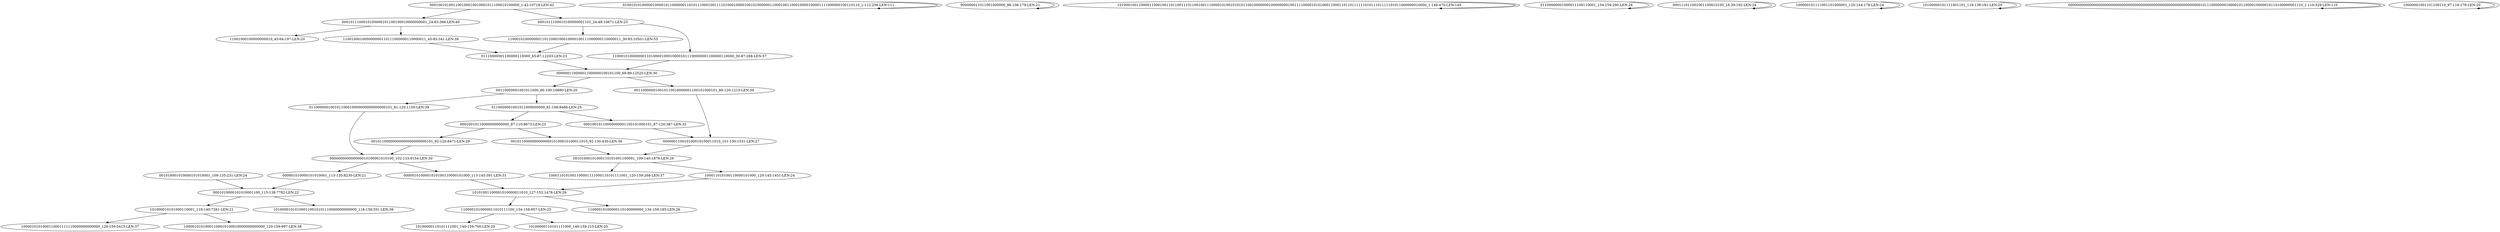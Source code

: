 digraph G {
    "1100001010000011010111100_134-158:957-LEN:25" -> "10100000110101111001_140-159:700-LEN:20";
    "1100001010000011010111100_134-158:957-LEN:25" -> "10100000110101111000_140-159:215-LEN:20";
    "00101000101000110101001100001_109-140:1876-LEN:29" -> "100011010100110000101000_120-145:1451-LEN:24";
    "00101000101000110101001100001_109-140:1876-LEN:29" -> "1000110101001100001111000110101111001_120-159:268-LEN:37";
    "0001011100010100000101100100010000000001_24-63:366-LEN:40" -> "11001000100000000010_45-64:197-LEN:20";
    "0001011100010100000101100100010000000001_24-63:366-LEN:40" -> "110010001000000000110111000000110000011_45-83:341-LEN:39";
    "010010101000001000010110000001101011100010011110100010000100101000000110001001100010000100001111000000100110110_1-112:256-LEN:111" -> "010010101000001000010110000001101011100010011110100010000100101000000110001001100010000100001111000000100110110_1-112:256-LEN:111";
    "101000010101000110001_118-140:7261-LEN:21" -> "1000010101000110001111110000000000000_120-159:5415-LEN:37";
    "101000010101000110001_118-140:7261-LEN:21" -> "10000101010001100010100010000000000000_120-159:997-LEN:38";
    "00010010110000000000000_87-110:8673-LEN:23" -> "00101100000000000000000000101_92-120:8471-LEN:29";
    "00010010110000000000000_87-110:8673-LEN:23" -> "001011000000000000010100010100011010_92-130:430-LEN:36";
    "00101100000000000000000000101_92-120:8471-LEN:29" -> "000000000000000010100001010100_102-133:9154-LEN:30";
    "00110000001001011000_80-100:10680-LEN:20" -> "0110000001001011000000000_81-106:9486-LEN:25";
    "00110000001001011000_80-100:10680-LEN:20" -> "011000000100101100010000000000000000101_81-120:1150-LEN:39";
    "100011010100110000101000_120-145:1451-LEN:24" -> "10101001100001010000011010_127-152:1478-LEN:26";
    "000000110000011000000100101100_69-99:12525-LEN:30" -> "00110000001001011000_80-100:10680-LEN:20";
    "000000110000011000000100101100_69-99:12525-LEN:30" -> "001100000010010110010000001100101000101_80-120:1213-LEN:39";
    "0001011100010100000001101_24-48:10671-LEN:25" -> "11000101000000011011000100010000100111000000110000011_30-83:10501-LEN:53";
    "0001011100010100000001101_24-48:10671-LEN:25" -> "110001010000000110100001000100001011100000001100000110000_30-87:268-LEN:57";
    "0000010100001010100110000101000_113-145:391-LEN:31" -> "10101001100001010000011010_127-152:1478-LEN:26";
    "001011000000000000010100010100011010_92-130:430-LEN:36" -> "00101000101000110101001100001_109-140:1876-LEN:29";
    "000000011011001000000_86-106:179-LEN:21" -> "000000011011001000000_86-106:179-LEN:21";
    "0001010000101010001100_115-138:7782-LEN:22" -> "101000010101000110001_118-140:7261-LEN:21";
    "0001010000101010001100_115-138:7782-LEN:22" -> "101000010101000110010101110000000000000_118-159:351-LEN:39";
    "11000101000000011011000100010000100111000000110000011_30-83:10501-LEN:53" -> "01110000001100000110000_65-87:12203-LEN:23";
    "110010001000000000110111000000110000011_45-83:341-LEN:39" -> "01110000001100000110000_65-87:12203-LEN:23";
    "1010001001100001100010011011001110110010011100001010010101011001000000010000000010011110000101010001100011011011111101011101111101011000000010000_1-148:470-LEN:145" -> "1010001001100001100010011011001110110010011100001010010101011001000000010000000010011110000101010001100011011011111101011101111101011000000010000_1-148:470-LEN:145";
    "001100000010010110010000001100101000101_80-120:1213-LEN:39" -> "000000110010100010100011010_101-130:1531-LEN:27";
    "01100000001000011100110001_134-159:290-LEN:26" -> "01100000001000011100110001_134-159:290-LEN:26";
    "001010001010000101010001_109-135:231-LEN:24" -> "0001010000101010001100_115-138:7782-LEN:22";
    "000000110010100010100011010_101-130:1531-LEN:27" -> "00101000101000110101001100001_109-140:1876-LEN:29";
    "0110000001001011000000000_81-106:9486-LEN:25" -> "00010010110000000000000_87-110:8673-LEN:23";
    "0110000001001011000000000_81-106:9486-LEN:25" -> "00010010110000000001100101000101_87-120:387-LEN:32";
    "000001010000101010001_113-135:8230-LEN:21" -> "0001010000101010001100_115-138:7782-LEN:22";
    "000111011001001100010100_16-39:192-LEN:24" -> "000111011001001100010100_16-39:192-LEN:24";
    "000100101001100100010010001011100010100000_1-42:10718-LEN:42" -> "0001011100010100000101100100010000000001_24-63:366-LEN:40";
    "000100101001100100010010001011100010100000_1-42:10718-LEN:42" -> "0001011100010100000001101_24-48:10671-LEN:25";
    "100000101111001101000001_120-144:178-LEN:24" -> "100000101111001101000001_120-144:178-LEN:24";
    "10100000101111001101_118-138:181-LEN:20" -> "10100000101111001101_118-138:181-LEN:20";
    "10101001100001010000011010_127-152:1478-LEN:26" -> "1100001010000011010111100_134-158:957-LEN:25";
    "10101001100001010000011010_127-152:1478-LEN:26" -> "11000010100000110100000000_134-159:185-LEN:26";
    "110001010000000110100001000100001011100000001100000110000_30-87:268-LEN:57" -> "000000110000011000000100101100_69-99:12525-LEN:30";
    "011000000100101100010000000000000000101_81-120:1150-LEN:39" -> "000000000000000010100001010100_102-133:9154-LEN:30";
    "00000000000000000000000000000000000000000000000000000000000000101110000000100001011000010000010110100000001110_1-110:329-LEN:110" -> "00000000000000000000000000000000000000000000000000000000000000101110000000100001011000010000010110100000001110_1-110:329-LEN:110";
    "00010010110000000001100101000101_87-120:387-LEN:32" -> "000000110010100010100011010_101-130:1531-LEN:27";
    "10000001001101100110_97-116:178-LEN:20" -> "10000001001101100110_97-116:178-LEN:20";
    "01110000001100000110000_65-87:12203-LEN:23" -> "000000110000011000000100101100_69-99:12525-LEN:30";
    "000000000000000010100001010100_102-133:9154-LEN:30" -> "0000010100001010100110000101000_113-145:391-LEN:31";
    "000000000000000010100001010100_102-133:9154-LEN:30" -> "000001010000101010001_113-135:8230-LEN:21";
}
